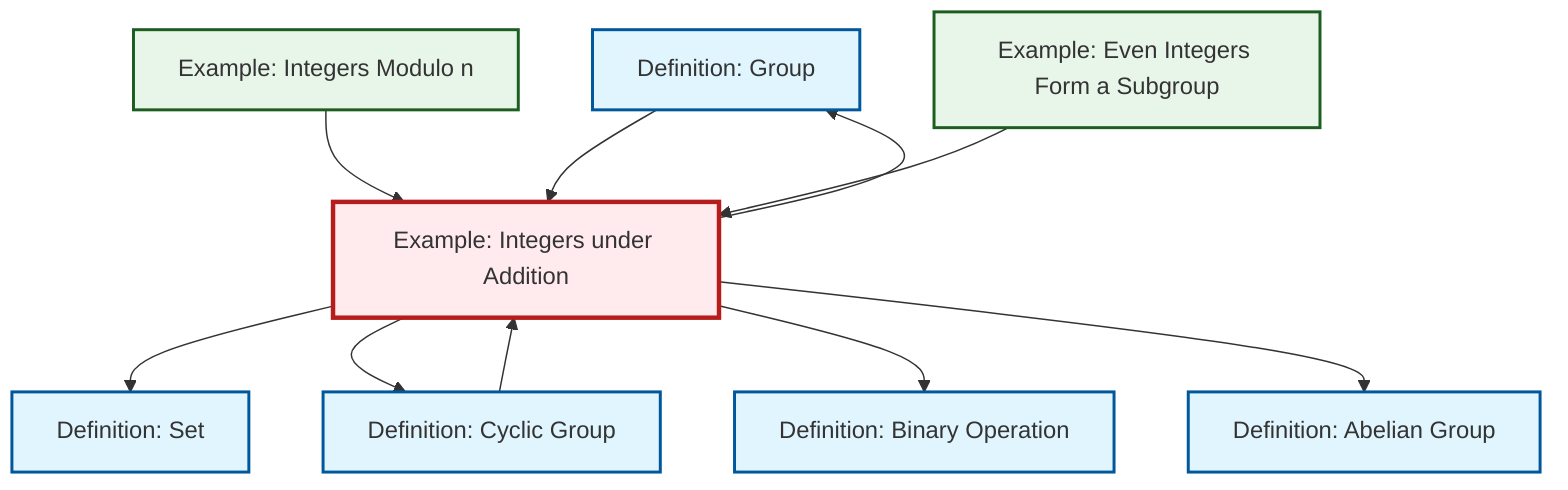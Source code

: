 graph TD
    classDef definition fill:#e1f5fe,stroke:#01579b,stroke-width:2px
    classDef theorem fill:#f3e5f5,stroke:#4a148c,stroke-width:2px
    classDef axiom fill:#fff3e0,stroke:#e65100,stroke-width:2px
    classDef example fill:#e8f5e9,stroke:#1b5e20,stroke-width:2px
    classDef current fill:#ffebee,stroke:#b71c1c,stroke-width:3px
    def-group["Definition: Group"]:::definition
    def-cyclic-group["Definition: Cyclic Group"]:::definition
    def-abelian-group["Definition: Abelian Group"]:::definition
    def-set["Definition: Set"]:::definition
    ex-quotient-integers-mod-n["Example: Integers Modulo n"]:::example
    def-binary-operation["Definition: Binary Operation"]:::definition
    ex-integers-addition["Example: Integers under Addition"]:::example
    ex-even-integers-subgroup["Example: Even Integers Form a Subgroup"]:::example
    ex-quotient-integers-mod-n --> ex-integers-addition
    ex-integers-addition --> def-set
    ex-integers-addition --> def-group
    def-group --> ex-integers-addition
    ex-integers-addition --> def-cyclic-group
    ex-integers-addition --> def-binary-operation
    def-cyclic-group --> ex-integers-addition
    ex-even-integers-subgroup --> ex-integers-addition
    ex-integers-addition --> def-abelian-group
    class ex-integers-addition current